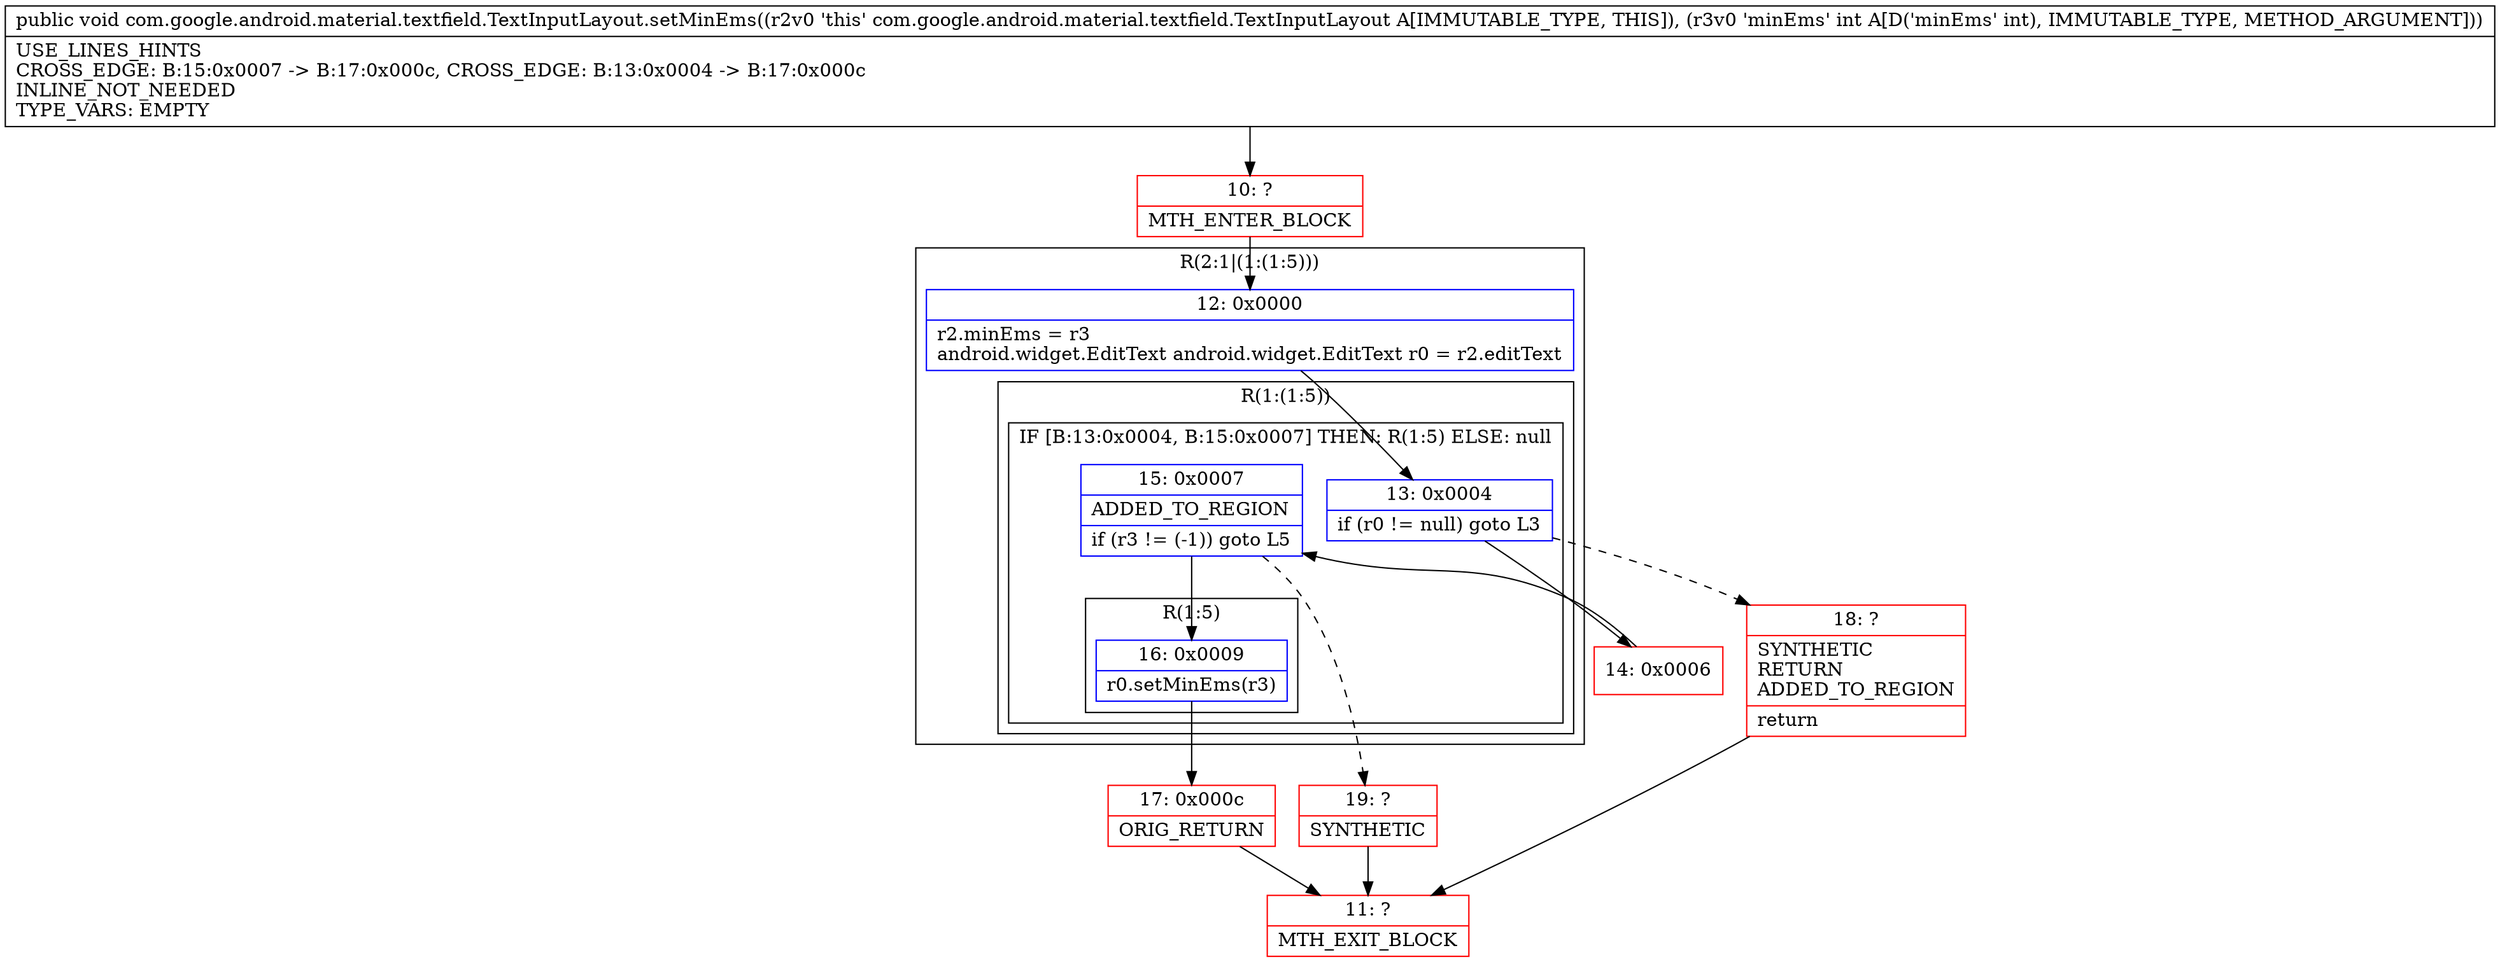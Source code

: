 digraph "CFG forcom.google.android.material.textfield.TextInputLayout.setMinEms(I)V" {
subgraph cluster_Region_635351230 {
label = "R(2:1|(1:(1:5)))";
node [shape=record,color=blue];
Node_12 [shape=record,label="{12\:\ 0x0000|r2.minEms = r3\landroid.widget.EditText android.widget.EditText r0 = r2.editText\l}"];
subgraph cluster_Region_854216753 {
label = "R(1:(1:5))";
node [shape=record,color=blue];
subgraph cluster_IfRegion_1406263326 {
label = "IF [B:13:0x0004, B:15:0x0007] THEN: R(1:5) ELSE: null";
node [shape=record,color=blue];
Node_13 [shape=record,label="{13\:\ 0x0004|if (r0 != null) goto L3\l}"];
Node_15 [shape=record,label="{15\:\ 0x0007|ADDED_TO_REGION\l|if (r3 != (\-1)) goto L5\l}"];
subgraph cluster_Region_954244044 {
label = "R(1:5)";
node [shape=record,color=blue];
Node_16 [shape=record,label="{16\:\ 0x0009|r0.setMinEms(r3)\l}"];
}
}
}
}
Node_10 [shape=record,color=red,label="{10\:\ ?|MTH_ENTER_BLOCK\l}"];
Node_14 [shape=record,color=red,label="{14\:\ 0x0006}"];
Node_17 [shape=record,color=red,label="{17\:\ 0x000c|ORIG_RETURN\l}"];
Node_11 [shape=record,color=red,label="{11\:\ ?|MTH_EXIT_BLOCK\l}"];
Node_19 [shape=record,color=red,label="{19\:\ ?|SYNTHETIC\l}"];
Node_18 [shape=record,color=red,label="{18\:\ ?|SYNTHETIC\lRETURN\lADDED_TO_REGION\l|return\l}"];
MethodNode[shape=record,label="{public void com.google.android.material.textfield.TextInputLayout.setMinEms((r2v0 'this' com.google.android.material.textfield.TextInputLayout A[IMMUTABLE_TYPE, THIS]), (r3v0 'minEms' int A[D('minEms' int), IMMUTABLE_TYPE, METHOD_ARGUMENT]))  | USE_LINES_HINTS\lCROSS_EDGE: B:15:0x0007 \-\> B:17:0x000c, CROSS_EDGE: B:13:0x0004 \-\> B:17:0x000c\lINLINE_NOT_NEEDED\lTYPE_VARS: EMPTY\l}"];
MethodNode -> Node_10;Node_12 -> Node_13;
Node_13 -> Node_14;
Node_13 -> Node_18[style=dashed];
Node_15 -> Node_16;
Node_15 -> Node_19[style=dashed];
Node_16 -> Node_17;
Node_10 -> Node_12;
Node_14 -> Node_15;
Node_17 -> Node_11;
Node_19 -> Node_11;
Node_18 -> Node_11;
}

